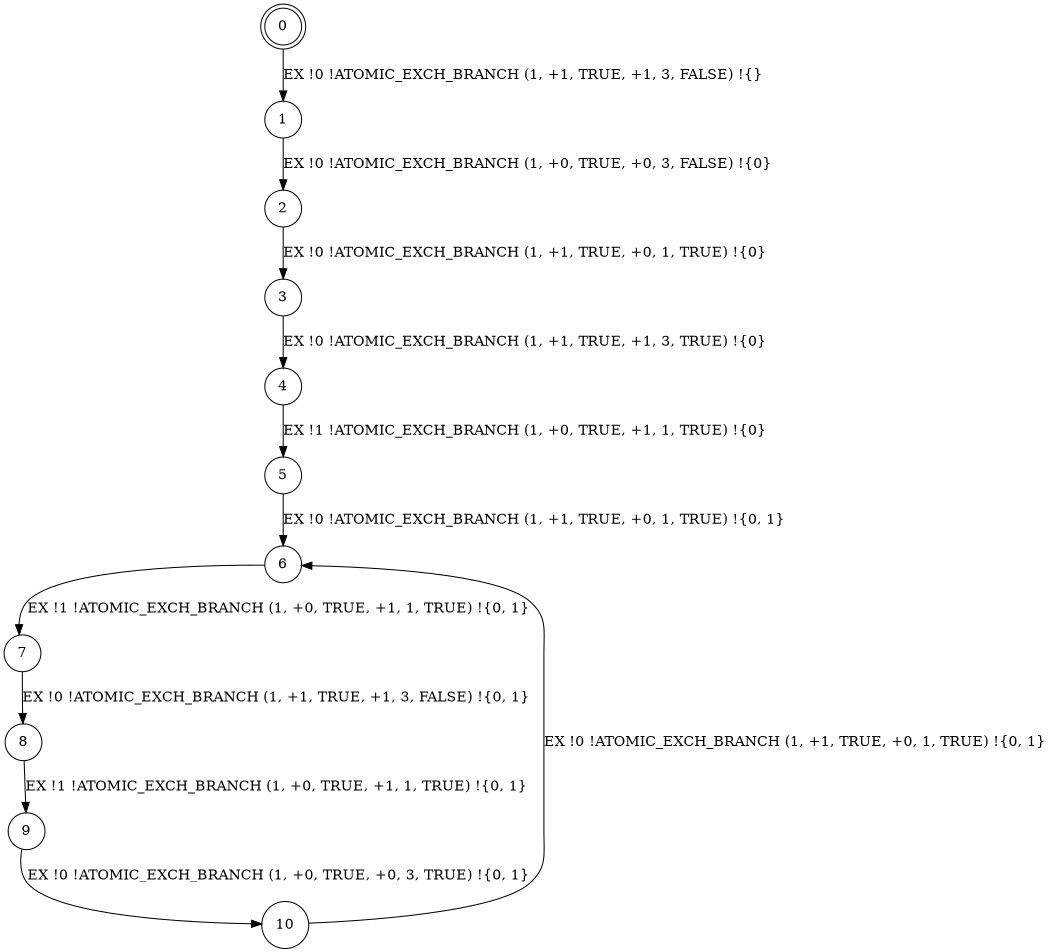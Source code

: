 digraph BCG {
size = "7, 10.5";
center = TRUE;
node [shape = circle];
0 [peripheries = 2];
0 -> 1 [label = "EX !0 !ATOMIC_EXCH_BRANCH (1, +1, TRUE, +1, 3, FALSE) !{}"];
1 -> 2 [label = "EX !0 !ATOMIC_EXCH_BRANCH (1, +0, TRUE, +0, 3, FALSE) !{0}"];
2 -> 3 [label = "EX !0 !ATOMIC_EXCH_BRANCH (1, +1, TRUE, +0, 1, TRUE) !{0}"];
3 -> 4 [label = "EX !0 !ATOMIC_EXCH_BRANCH (1, +1, TRUE, +1, 3, TRUE) !{0}"];
4 -> 5 [label = "EX !1 !ATOMIC_EXCH_BRANCH (1, +0, TRUE, +1, 1, TRUE) !{0}"];
5 -> 6 [label = "EX !0 !ATOMIC_EXCH_BRANCH (1, +1, TRUE, +0, 1, TRUE) !{0, 1}"];
6 -> 7 [label = "EX !1 !ATOMIC_EXCH_BRANCH (1, +0, TRUE, +1, 1, TRUE) !{0, 1}"];
7 -> 8 [label = "EX !0 !ATOMIC_EXCH_BRANCH (1, +1, TRUE, +1, 3, FALSE) !{0, 1}"];
8 -> 9 [label = "EX !1 !ATOMIC_EXCH_BRANCH (1, +0, TRUE, +1, 1, TRUE) !{0, 1}"];
9 -> 10 [label = "EX !0 !ATOMIC_EXCH_BRANCH (1, +0, TRUE, +0, 3, TRUE) !{0, 1}"];
10 -> 6 [label = "EX !0 !ATOMIC_EXCH_BRANCH (1, +1, TRUE, +0, 1, TRUE) !{0, 1}"];
}
